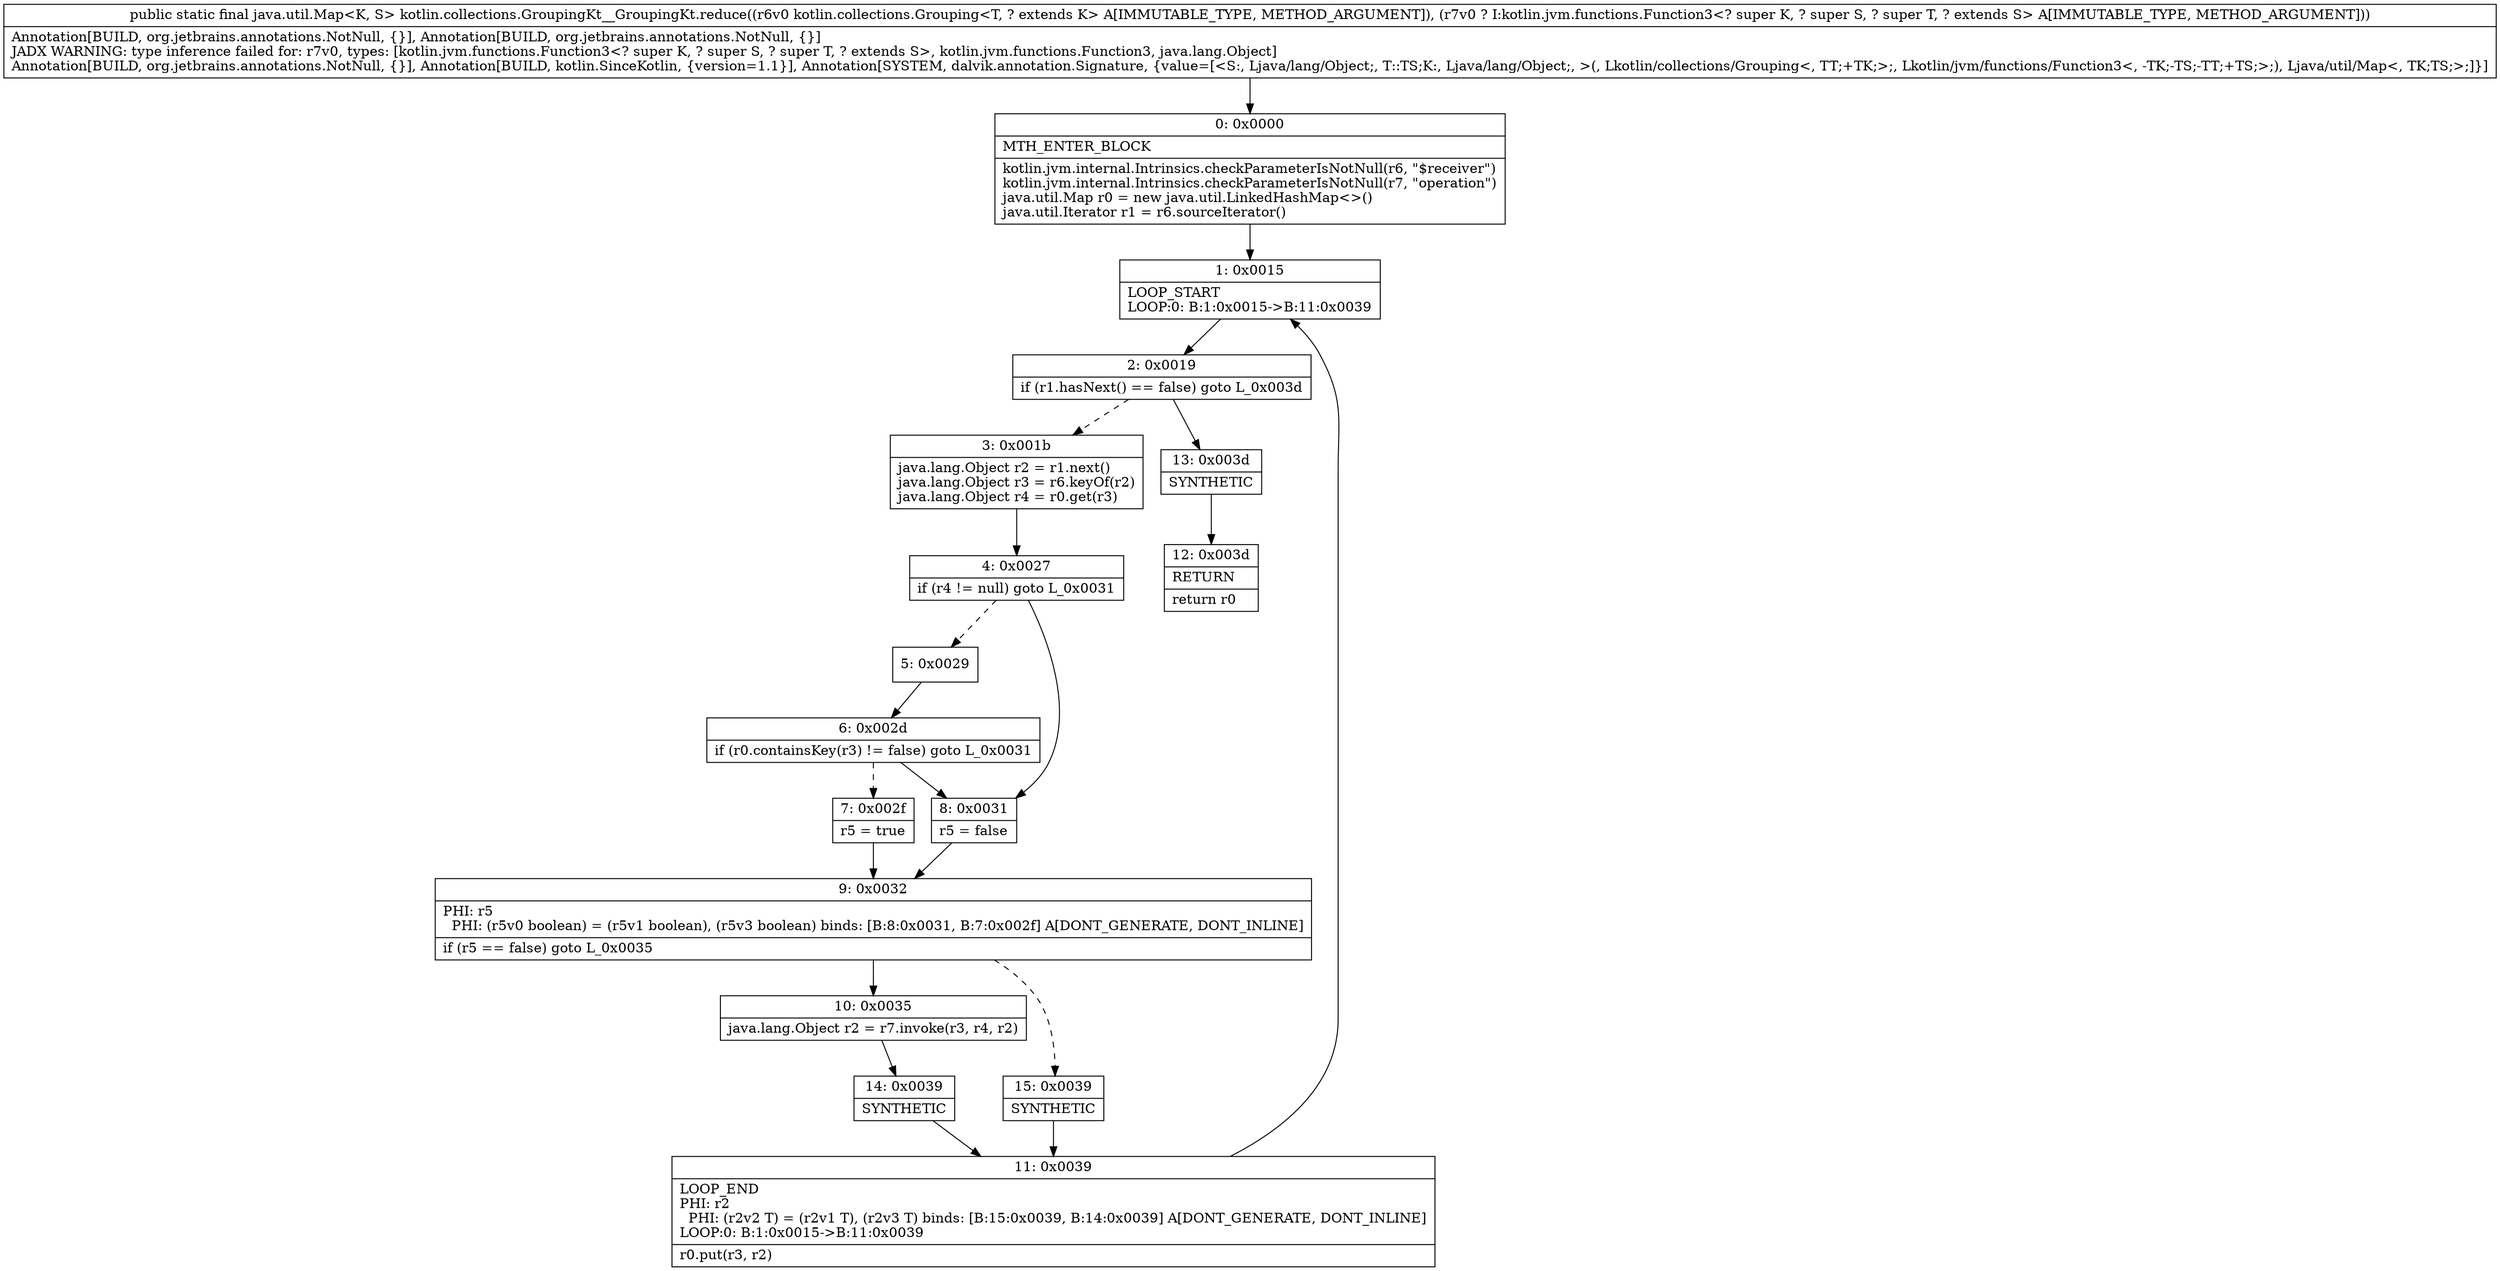 digraph "CFG forkotlin.collections.GroupingKt__GroupingKt.reduce(Lkotlin\/collections\/Grouping;Lkotlin\/jvm\/functions\/Function3;)Ljava\/util\/Map;" {
Node_0 [shape=record,label="{0\:\ 0x0000|MTH_ENTER_BLOCK\l|kotlin.jvm.internal.Intrinsics.checkParameterIsNotNull(r6, \"$receiver\")\lkotlin.jvm.internal.Intrinsics.checkParameterIsNotNull(r7, \"operation\")\ljava.util.Map r0 = new java.util.LinkedHashMap\<\>()\ljava.util.Iterator r1 = r6.sourceIterator()\l}"];
Node_1 [shape=record,label="{1\:\ 0x0015|LOOP_START\lLOOP:0: B:1:0x0015\-\>B:11:0x0039\l}"];
Node_2 [shape=record,label="{2\:\ 0x0019|if (r1.hasNext() == false) goto L_0x003d\l}"];
Node_3 [shape=record,label="{3\:\ 0x001b|java.lang.Object r2 = r1.next()\ljava.lang.Object r3 = r6.keyOf(r2)\ljava.lang.Object r4 = r0.get(r3)\l}"];
Node_4 [shape=record,label="{4\:\ 0x0027|if (r4 != null) goto L_0x0031\l}"];
Node_5 [shape=record,label="{5\:\ 0x0029}"];
Node_6 [shape=record,label="{6\:\ 0x002d|if (r0.containsKey(r3) != false) goto L_0x0031\l}"];
Node_7 [shape=record,label="{7\:\ 0x002f|r5 = true\l}"];
Node_8 [shape=record,label="{8\:\ 0x0031|r5 = false\l}"];
Node_9 [shape=record,label="{9\:\ 0x0032|PHI: r5 \l  PHI: (r5v0 boolean) = (r5v1 boolean), (r5v3 boolean) binds: [B:8:0x0031, B:7:0x002f] A[DONT_GENERATE, DONT_INLINE]\l|if (r5 == false) goto L_0x0035\l}"];
Node_10 [shape=record,label="{10\:\ 0x0035|java.lang.Object r2 = r7.invoke(r3, r4, r2)\l}"];
Node_11 [shape=record,label="{11\:\ 0x0039|LOOP_END\lPHI: r2 \l  PHI: (r2v2 T) = (r2v1 T), (r2v3 T) binds: [B:15:0x0039, B:14:0x0039] A[DONT_GENERATE, DONT_INLINE]\lLOOP:0: B:1:0x0015\-\>B:11:0x0039\l|r0.put(r3, r2)\l}"];
Node_12 [shape=record,label="{12\:\ 0x003d|RETURN\l|return r0\l}"];
Node_13 [shape=record,label="{13\:\ 0x003d|SYNTHETIC\l}"];
Node_14 [shape=record,label="{14\:\ 0x0039|SYNTHETIC\l}"];
Node_15 [shape=record,label="{15\:\ 0x0039|SYNTHETIC\l}"];
MethodNode[shape=record,label="{public static final java.util.Map\<K, S\> kotlin.collections.GroupingKt__GroupingKt.reduce((r6v0 kotlin.collections.Grouping\<T, ? extends K\> A[IMMUTABLE_TYPE, METHOD_ARGUMENT]), (r7v0 ? I:kotlin.jvm.functions.Function3\<? super K, ? super S, ? super T, ? extends S\> A[IMMUTABLE_TYPE, METHOD_ARGUMENT]))  | Annotation[BUILD, org.jetbrains.annotations.NotNull, \{\}], Annotation[BUILD, org.jetbrains.annotations.NotNull, \{\}]\lJADX WARNING: type inference failed for: r7v0, types: [kotlin.jvm.functions.Function3\<? super K, ? super S, ? super T, ? extends S\>, kotlin.jvm.functions.Function3, java.lang.Object]\lAnnotation[BUILD, org.jetbrains.annotations.NotNull, \{\}], Annotation[BUILD, kotlin.SinceKotlin, \{version=1.1\}], Annotation[SYSTEM, dalvik.annotation.Signature, \{value=[\<S:, Ljava\/lang\/Object;, T::TS;K:, Ljava\/lang\/Object;, \>(, Lkotlin\/collections\/Grouping\<, TT;+TK;\>;, Lkotlin\/jvm\/functions\/Function3\<, \-TK;\-TS;\-TT;+TS;\>;), Ljava\/util\/Map\<, TK;TS;\>;]\}]\l}"];
MethodNode -> Node_0;
Node_0 -> Node_1;
Node_1 -> Node_2;
Node_2 -> Node_3[style=dashed];
Node_2 -> Node_13;
Node_3 -> Node_4;
Node_4 -> Node_5[style=dashed];
Node_4 -> Node_8;
Node_5 -> Node_6;
Node_6 -> Node_7[style=dashed];
Node_6 -> Node_8;
Node_7 -> Node_9;
Node_8 -> Node_9;
Node_9 -> Node_10;
Node_9 -> Node_15[style=dashed];
Node_10 -> Node_14;
Node_11 -> Node_1;
Node_13 -> Node_12;
Node_14 -> Node_11;
Node_15 -> Node_11;
}

